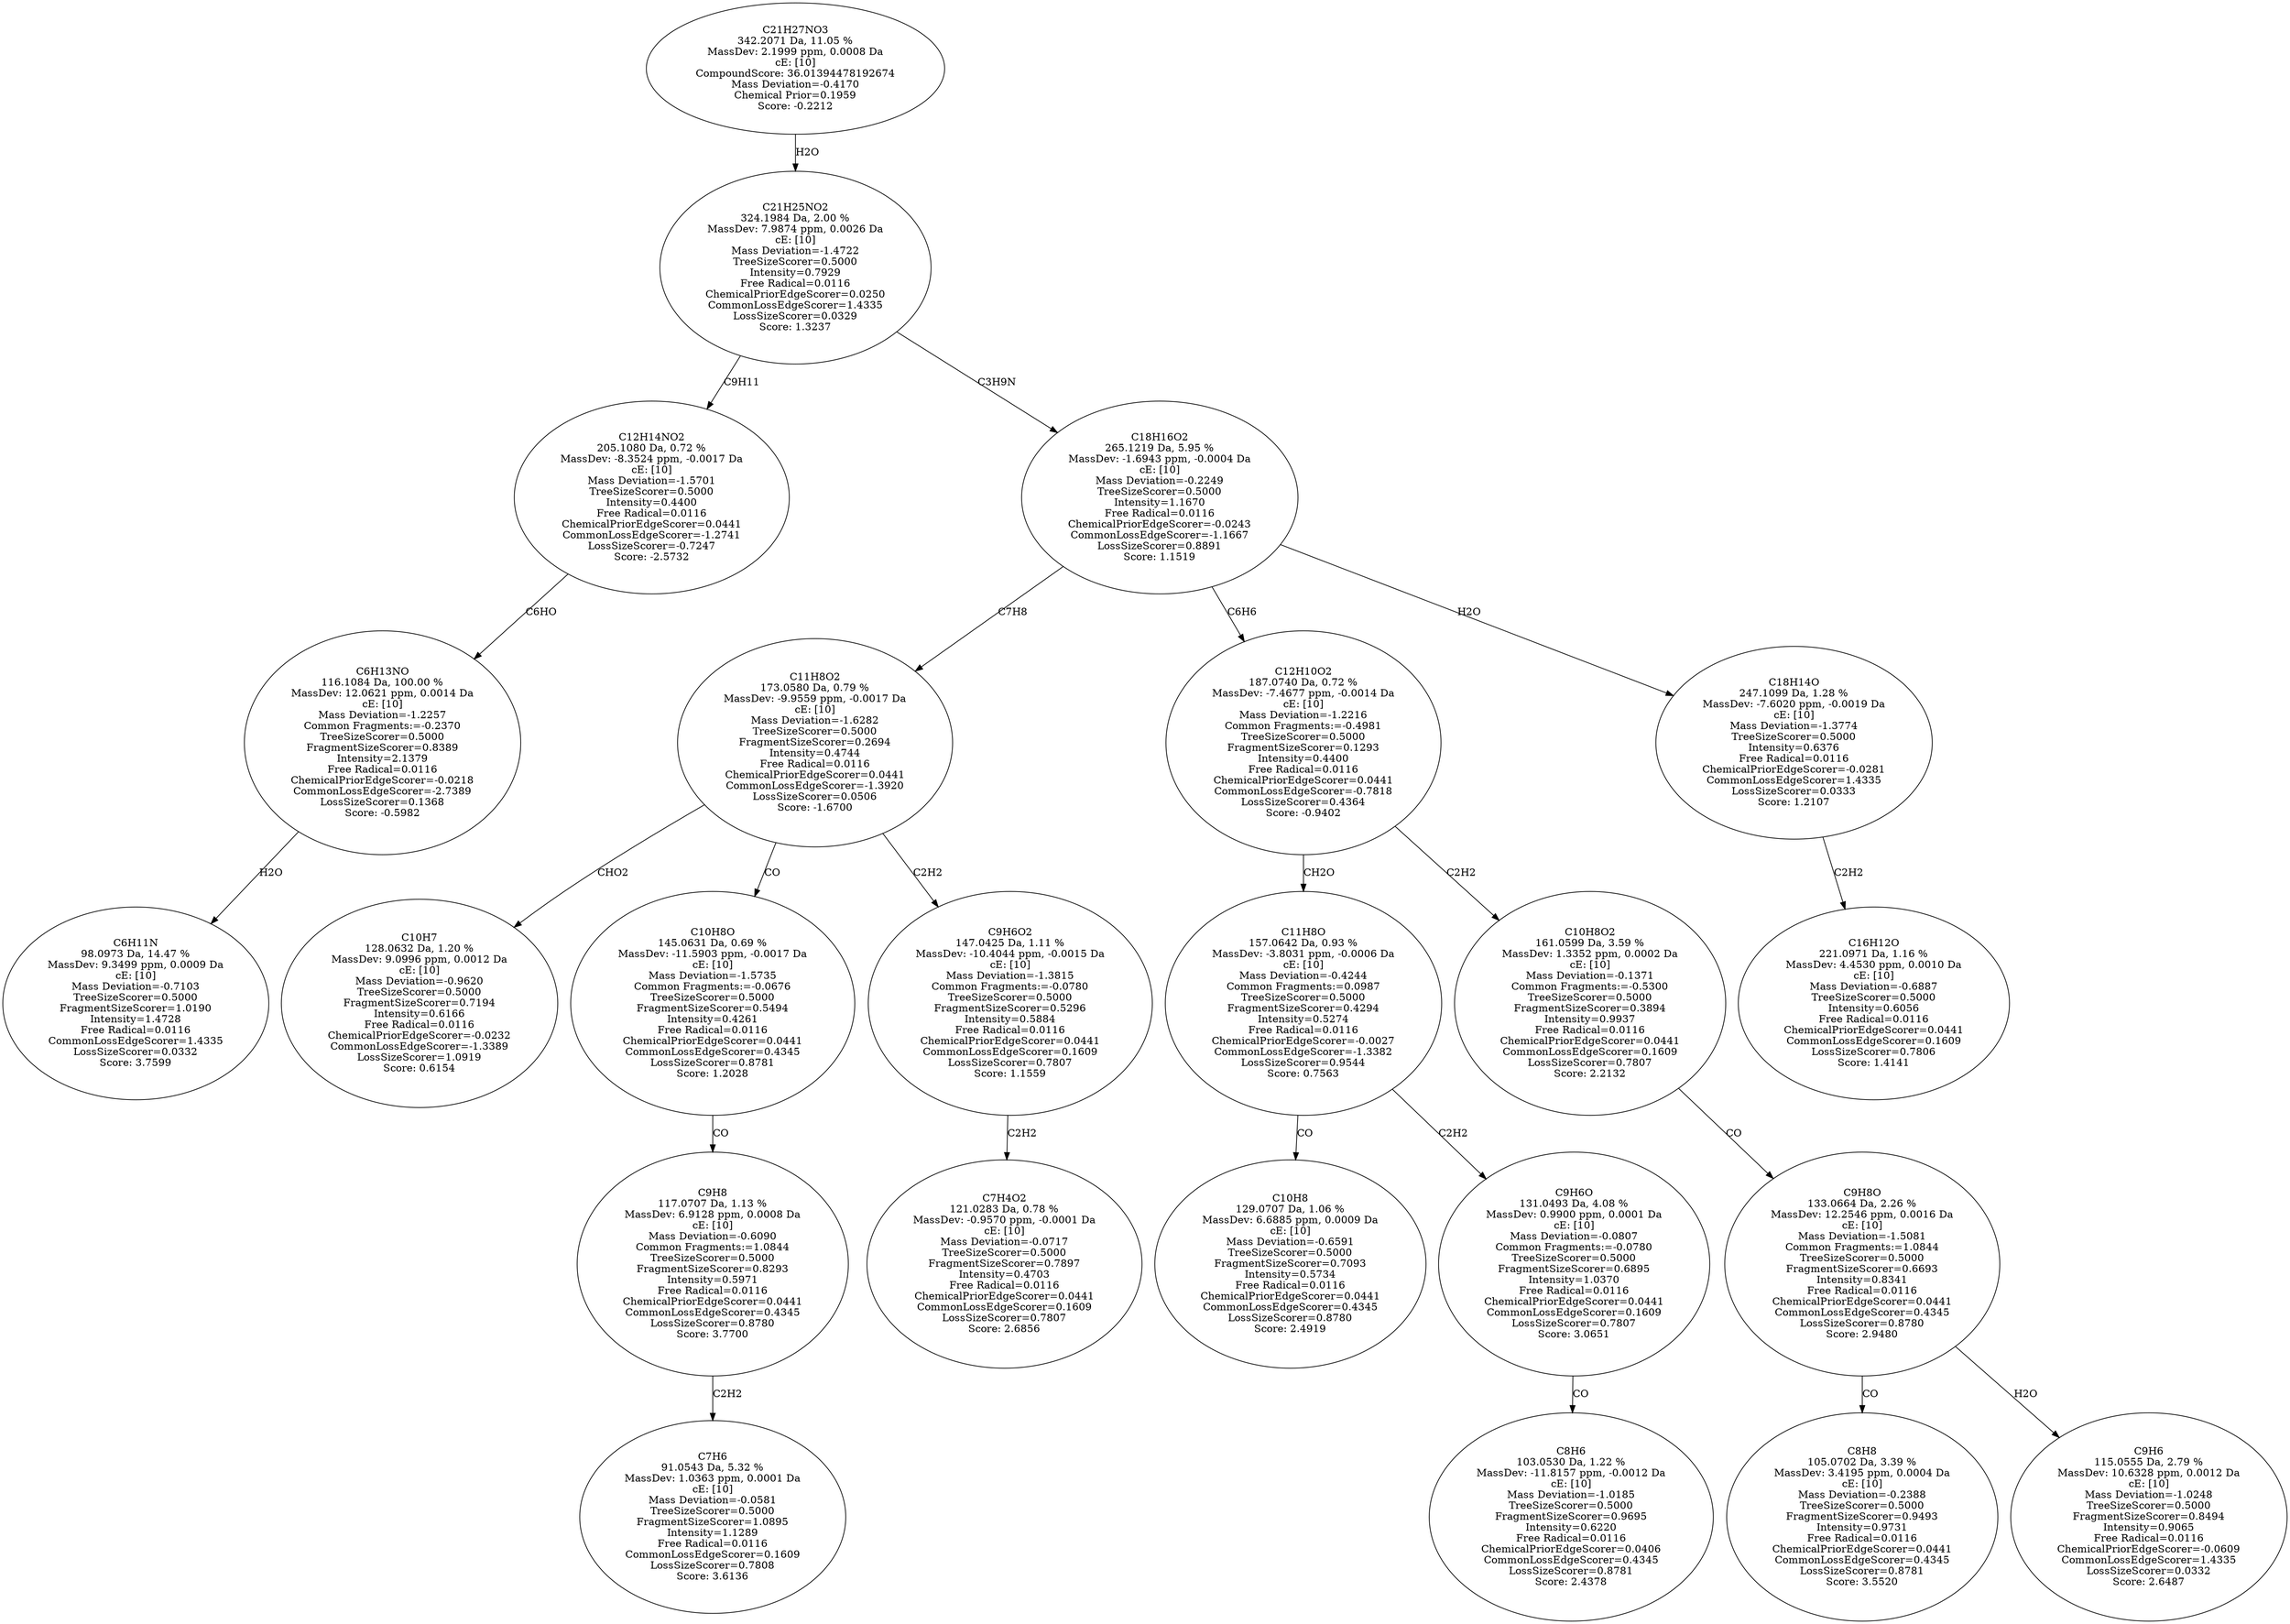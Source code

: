 strict digraph {
v1 [label="C6H11N\n98.0973 Da, 14.47 %\nMassDev: 9.3499 ppm, 0.0009 Da\ncE: [10]\nMass Deviation=-0.7103\nTreeSizeScorer=0.5000\nFragmentSizeScorer=1.0190\nIntensity=1.4728\nFree Radical=0.0116\nCommonLossEdgeScorer=1.4335\nLossSizeScorer=0.0332\nScore: 3.7599"];
v2 [label="C6H13NO\n116.1084 Da, 100.00 %\nMassDev: 12.0621 ppm, 0.0014 Da\ncE: [10]\nMass Deviation=-1.2257\nCommon Fragments:=-0.2370\nTreeSizeScorer=0.5000\nFragmentSizeScorer=0.8389\nIntensity=2.1379\nFree Radical=0.0116\nChemicalPriorEdgeScorer=-0.0218\nCommonLossEdgeScorer=-2.7389\nLossSizeScorer=0.1368\nScore: -0.5982"];
v3 [label="C12H14NO2\n205.1080 Da, 0.72 %\nMassDev: -8.3524 ppm, -0.0017 Da\ncE: [10]\nMass Deviation=-1.5701\nTreeSizeScorer=0.5000\nIntensity=0.4400\nFree Radical=0.0116\nChemicalPriorEdgeScorer=0.0441\nCommonLossEdgeScorer=-1.2741\nLossSizeScorer=-0.7247\nScore: -2.5732"];
v4 [label="C10H7\n128.0632 Da, 1.20 %\nMassDev: 9.0996 ppm, 0.0012 Da\ncE: [10]\nMass Deviation=-0.9620\nTreeSizeScorer=0.5000\nFragmentSizeScorer=0.7194\nIntensity=0.6166\nFree Radical=0.0116\nChemicalPriorEdgeScorer=-0.0232\nCommonLossEdgeScorer=-1.3389\nLossSizeScorer=1.0919\nScore: 0.6154"];
v5 [label="C7H6\n91.0543 Da, 5.32 %\nMassDev: 1.0363 ppm, 0.0001 Da\ncE: [10]\nMass Deviation=-0.0581\nTreeSizeScorer=0.5000\nFragmentSizeScorer=1.0895\nIntensity=1.1289\nFree Radical=0.0116\nCommonLossEdgeScorer=0.1609\nLossSizeScorer=0.7808\nScore: 3.6136"];
v6 [label="C9H8\n117.0707 Da, 1.13 %\nMassDev: 6.9128 ppm, 0.0008 Da\ncE: [10]\nMass Deviation=-0.6090\nCommon Fragments:=1.0844\nTreeSizeScorer=0.5000\nFragmentSizeScorer=0.8293\nIntensity=0.5971\nFree Radical=0.0116\nChemicalPriorEdgeScorer=0.0441\nCommonLossEdgeScorer=0.4345\nLossSizeScorer=0.8780\nScore: 3.7700"];
v7 [label="C10H8O\n145.0631 Da, 0.69 %\nMassDev: -11.5903 ppm, -0.0017 Da\ncE: [10]\nMass Deviation=-1.5735\nCommon Fragments:=-0.0676\nTreeSizeScorer=0.5000\nFragmentSizeScorer=0.5494\nIntensity=0.4261\nFree Radical=0.0116\nChemicalPriorEdgeScorer=0.0441\nCommonLossEdgeScorer=0.4345\nLossSizeScorer=0.8781\nScore: 1.2028"];
v8 [label="C7H4O2\n121.0283 Da, 0.78 %\nMassDev: -0.9570 ppm, -0.0001 Da\ncE: [10]\nMass Deviation=-0.0717\nTreeSizeScorer=0.5000\nFragmentSizeScorer=0.7897\nIntensity=0.4703\nFree Radical=0.0116\nChemicalPriorEdgeScorer=0.0441\nCommonLossEdgeScorer=0.1609\nLossSizeScorer=0.7807\nScore: 2.6856"];
v9 [label="C9H6O2\n147.0425 Da, 1.11 %\nMassDev: -10.4044 ppm, -0.0015 Da\ncE: [10]\nMass Deviation=-1.3815\nCommon Fragments:=-0.0780\nTreeSizeScorer=0.5000\nFragmentSizeScorer=0.5296\nIntensity=0.5884\nFree Radical=0.0116\nChemicalPriorEdgeScorer=0.0441\nCommonLossEdgeScorer=0.1609\nLossSizeScorer=0.7807\nScore: 1.1559"];
v10 [label="C11H8O2\n173.0580 Da, 0.79 %\nMassDev: -9.9559 ppm, -0.0017 Da\ncE: [10]\nMass Deviation=-1.6282\nTreeSizeScorer=0.5000\nFragmentSizeScorer=0.2694\nIntensity=0.4744\nFree Radical=0.0116\nChemicalPriorEdgeScorer=0.0441\nCommonLossEdgeScorer=-1.3920\nLossSizeScorer=0.0506\nScore: -1.6700"];
v11 [label="C10H8\n129.0707 Da, 1.06 %\nMassDev: 6.6885 ppm, 0.0009 Da\ncE: [10]\nMass Deviation=-0.6591\nTreeSizeScorer=0.5000\nFragmentSizeScorer=0.7093\nIntensity=0.5734\nFree Radical=0.0116\nChemicalPriorEdgeScorer=0.0441\nCommonLossEdgeScorer=0.4345\nLossSizeScorer=0.8780\nScore: 2.4919"];
v12 [label="C8H6\n103.0530 Da, 1.22 %\nMassDev: -11.8157 ppm, -0.0012 Da\ncE: [10]\nMass Deviation=-1.0185\nTreeSizeScorer=0.5000\nFragmentSizeScorer=0.9695\nIntensity=0.6220\nFree Radical=0.0116\nChemicalPriorEdgeScorer=0.0406\nCommonLossEdgeScorer=0.4345\nLossSizeScorer=0.8781\nScore: 2.4378"];
v13 [label="C9H6O\n131.0493 Da, 4.08 %\nMassDev: 0.9900 ppm, 0.0001 Da\ncE: [10]\nMass Deviation=-0.0807\nCommon Fragments:=-0.0780\nTreeSizeScorer=0.5000\nFragmentSizeScorer=0.6895\nIntensity=1.0370\nFree Radical=0.0116\nChemicalPriorEdgeScorer=0.0441\nCommonLossEdgeScorer=0.1609\nLossSizeScorer=0.7807\nScore: 3.0651"];
v14 [label="C11H8O\n157.0642 Da, 0.93 %\nMassDev: -3.8031 ppm, -0.0006 Da\ncE: [10]\nMass Deviation=-0.4244\nCommon Fragments:=0.0987\nTreeSizeScorer=0.5000\nFragmentSizeScorer=0.4294\nIntensity=0.5274\nFree Radical=0.0116\nChemicalPriorEdgeScorer=-0.0027\nCommonLossEdgeScorer=-1.3382\nLossSizeScorer=0.9544\nScore: 0.7563"];
v15 [label="C8H8\n105.0702 Da, 3.39 %\nMassDev: 3.4195 ppm, 0.0004 Da\ncE: [10]\nMass Deviation=-0.2388\nTreeSizeScorer=0.5000\nFragmentSizeScorer=0.9493\nIntensity=0.9731\nFree Radical=0.0116\nChemicalPriorEdgeScorer=0.0441\nCommonLossEdgeScorer=0.4345\nLossSizeScorer=0.8781\nScore: 3.5520"];
v16 [label="C9H6\n115.0555 Da, 2.79 %\nMassDev: 10.6328 ppm, 0.0012 Da\ncE: [10]\nMass Deviation=-1.0248\nTreeSizeScorer=0.5000\nFragmentSizeScorer=0.8494\nIntensity=0.9065\nFree Radical=0.0116\nChemicalPriorEdgeScorer=-0.0609\nCommonLossEdgeScorer=1.4335\nLossSizeScorer=0.0332\nScore: 2.6487"];
v17 [label="C9H8O\n133.0664 Da, 2.26 %\nMassDev: 12.2546 ppm, 0.0016 Da\ncE: [10]\nMass Deviation=-1.5081\nCommon Fragments:=1.0844\nTreeSizeScorer=0.5000\nFragmentSizeScorer=0.6693\nIntensity=0.8341\nFree Radical=0.0116\nChemicalPriorEdgeScorer=0.0441\nCommonLossEdgeScorer=0.4345\nLossSizeScorer=0.8780\nScore: 2.9480"];
v18 [label="C10H8O2\n161.0599 Da, 3.59 %\nMassDev: 1.3352 ppm, 0.0002 Da\ncE: [10]\nMass Deviation=-0.1371\nCommon Fragments:=-0.5300\nTreeSizeScorer=0.5000\nFragmentSizeScorer=0.3894\nIntensity=0.9937\nFree Radical=0.0116\nChemicalPriorEdgeScorer=0.0441\nCommonLossEdgeScorer=0.1609\nLossSizeScorer=0.7807\nScore: 2.2132"];
v19 [label="C12H10O2\n187.0740 Da, 0.72 %\nMassDev: -7.4677 ppm, -0.0014 Da\ncE: [10]\nMass Deviation=-1.2216\nCommon Fragments:=-0.4981\nTreeSizeScorer=0.5000\nFragmentSizeScorer=0.1293\nIntensity=0.4400\nFree Radical=0.0116\nChemicalPriorEdgeScorer=0.0441\nCommonLossEdgeScorer=-0.7818\nLossSizeScorer=0.4364\nScore: -0.9402"];
v20 [label="C16H12O\n221.0971 Da, 1.16 %\nMassDev: 4.4530 ppm, 0.0010 Da\ncE: [10]\nMass Deviation=-0.6887\nTreeSizeScorer=0.5000\nIntensity=0.6056\nFree Radical=0.0116\nChemicalPriorEdgeScorer=0.0441\nCommonLossEdgeScorer=0.1609\nLossSizeScorer=0.7806\nScore: 1.4141"];
v21 [label="C18H14O\n247.1099 Da, 1.28 %\nMassDev: -7.6020 ppm, -0.0019 Da\ncE: [10]\nMass Deviation=-1.3774\nTreeSizeScorer=0.5000\nIntensity=0.6376\nFree Radical=0.0116\nChemicalPriorEdgeScorer=-0.0281\nCommonLossEdgeScorer=1.4335\nLossSizeScorer=0.0333\nScore: 1.2107"];
v22 [label="C18H16O2\n265.1219 Da, 5.95 %\nMassDev: -1.6943 ppm, -0.0004 Da\ncE: [10]\nMass Deviation=-0.2249\nTreeSizeScorer=0.5000\nIntensity=1.1670\nFree Radical=0.0116\nChemicalPriorEdgeScorer=-0.0243\nCommonLossEdgeScorer=-1.1667\nLossSizeScorer=0.8891\nScore: 1.1519"];
v23 [label="C21H25NO2\n324.1984 Da, 2.00 %\nMassDev: 7.9874 ppm, 0.0026 Da\ncE: [10]\nMass Deviation=-1.4722\nTreeSizeScorer=0.5000\nIntensity=0.7929\nFree Radical=0.0116\nChemicalPriorEdgeScorer=0.0250\nCommonLossEdgeScorer=1.4335\nLossSizeScorer=0.0329\nScore: 1.3237"];
v24 [label="C21H27NO3\n342.2071 Da, 11.05 %\nMassDev: 2.1999 ppm, 0.0008 Da\ncE: [10]\nCompoundScore: 36.01394478192674\nMass Deviation=-0.4170\nChemical Prior=0.1959\nScore: -0.2212"];
v2 -> v1 [label="H2O"];
v3 -> v2 [label="C6HO"];
v23 -> v3 [label="C9H11"];
v10 -> v4 [label="CHO2"];
v6 -> v5 [label="C2H2"];
v7 -> v6 [label="CO"];
v10 -> v7 [label="CO"];
v9 -> v8 [label="C2H2"];
v10 -> v9 [label="C2H2"];
v22 -> v10 [label="C7H8"];
v14 -> v11 [label="CO"];
v13 -> v12 [label="CO"];
v14 -> v13 [label="C2H2"];
v19 -> v14 [label="CH2O"];
v17 -> v15 [label="CO"];
v17 -> v16 [label="H2O"];
v18 -> v17 [label="CO"];
v19 -> v18 [label="C2H2"];
v22 -> v19 [label="C6H6"];
v21 -> v20 [label="C2H2"];
v22 -> v21 [label="H2O"];
v23 -> v22 [label="C3H9N"];
v24 -> v23 [label="H2O"];
}